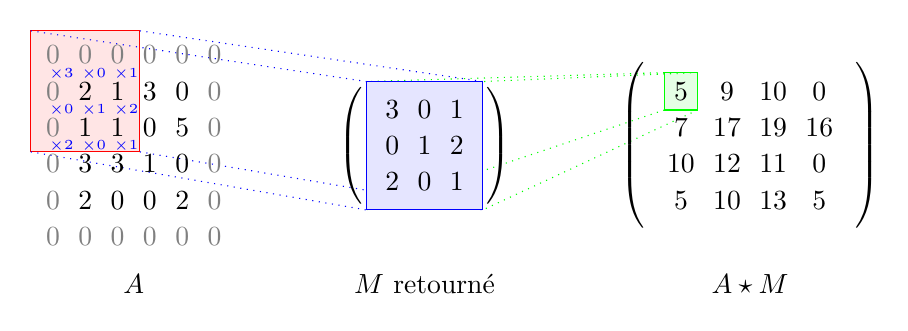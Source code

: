 % From https://tex.stackexchange.com/questions/437007/drawing-a-convolution-with-tikz
% By jakun
\begin{tikzpicture}
\newcommand\numRowsK{3}
\newcommand\numColsK{3}
\newcommand{\K}[2]{% #1: row, #2: col
    \edef\Kcol##1##2##3{###2}%
    \edef\Krow##1##2##3{\noexpand\Kcol###1}%
    \Krow
        {3 0 1}
        {0 1 2}
        {2 0 1}%
}

    % ------- style -------
    \tikzset{%
        parenthesized/.style={%
            left delimiter  = (,
            right delimiter = ),
        },
        node distance = 10mu,
    }

    % ------- equation -------
    \matrix[matrix of math nodes] (I) {
        |[gray]| 0 & |[gray]|  0 &  |[gray]| 0 & |[gray]| 0 & |[gray]| 0 &  |[gray]| 0\\
        |[gray]| 0  & 2 & 1 & 3 & 0  & |[gray]| 0 \\
        |[gray]| 0 & 1 & 1 & 0 & 5 & |[gray]| 0  \\
        |[gray]| 0 & 3 & 3 & 1 & 0 &  |[gray]| 0\\
        |[gray]| 0 & 2 & 0 & 0 & 2 & |[gray]| 0 \\
        |[gray]| 0 & |[gray]|  0 &  |[gray]| 0 & |[gray]| 0 & |[gray]| 0 &  |[gray]| 0\\
    };

    % \node (*) [right = of I] {${}*{}$};
   \node (*) [right =1cm of I] {};

    \newcommand\Kmatrix{}
    \foreach \row in {1, ..., 3} {
        \gdef \sep {}
        \foreach \col in {1, ..., 3} {%
            \xdef \Kmatrix {\unexpanded\expandafter{\Kmatrix}\unexpanded\expandafter{\sep}\noexpand \K{\row}{\col}}
            \gdef \sep { \& }
        }
        \xdef \Kmatrix {\unexpanded\expandafter{\Kmatrix}\noexpand\\}
    }
    \matrix[matrix of math nodes, parenthesized, ampersand replacement=\&] (K) [right = of *] {
        \Kmatrix
    };

%    \node (=) [right = of K] {${}={}$};
    \node (=) [right =1.5cm of K] {};

    \matrix[matrix of math nodes, parenthesized] (I*K) [right = of {=}] {
        5 & 9  & 10 & 0 \\
        7 & 17 & 19 & 16 \\
        10 & 12 & 11 & 0 \\
        5 & 10 & 13 & 5 \\
    };

    % ------- highlighting -------
    \newcommand\rowResult{1}
    \newcommand\colResult{1}

    \begin{scope}[on background layer]
        \newcommand{\padding}{2pt}
        \coordinate (Is-nw) at ([xshift=-\padding, yshift=+\padding] I-\rowResult-\colResult.north west);
        \coordinate (Is-se) at ([xshift=+\padding, yshift=-\padding] I-\the\numexpr\rowResult+\numRowsK-1\relax-\the\numexpr\colResult+\numColsK-1\relax.south east);
        \coordinate (Is-sw) at (Is-nw |- Is-se);
        \coordinate (Is-ne) at (Is-se |- Is-nw);

        \filldraw[red,   fill opacity=.1] (Is-nw) rectangle (Is-se);
        \filldraw[green, fill opacity=.1] (I*K-\rowResult-\colResult.north west) rectangle (I*K-\rowResult-\colResult.south east);

        \draw[blue, dotted] 
            (Is-nw) -- (K.north west)
            (Is-se) -- (K.south east)
            (Is-sw) -- (K.south west)
            (Is-ne) -- (K.north east)
        ;
        \draw[green, dotted] 
            (I*K-\rowResult-\colResult.north west) -- (K.north west)
            (I*K-\rowResult-\colResult.south east) -- (K.south east)
            (I*K-\rowResult-\colResult.south west) -- (K.south west)
            (I*K-\rowResult-\colResult.north east) -- (K.north east)
        ;

        \draw[blue,  fill=blue!10!white] (K.north west) rectangle (K.south east);

        \foreach \row [evaluate=\row as \rowI using int(\row+\rowResult-1)] in {1, ..., \numRowsK} {%
            \foreach \col [evaluate=\col as \colI using int(\col+\colResult-1)] in {1, ..., \numColsK} {%
                    \node[text=blue] at (I-\rowI-\colI.south east) [xshift=-.3em] {\tiny$\times \K{\row}{\col}$};
                }
        }
    \end{scope}

    % ------- labels -------
    \tikzset{node distance=0em}
    \node[below=of I] (I-label) {$A$};
    \node at (K |- I-label)     {$M$ retourné};
    \node at (I*K |- I-label)   {$A \star M$};
\end{tikzpicture}